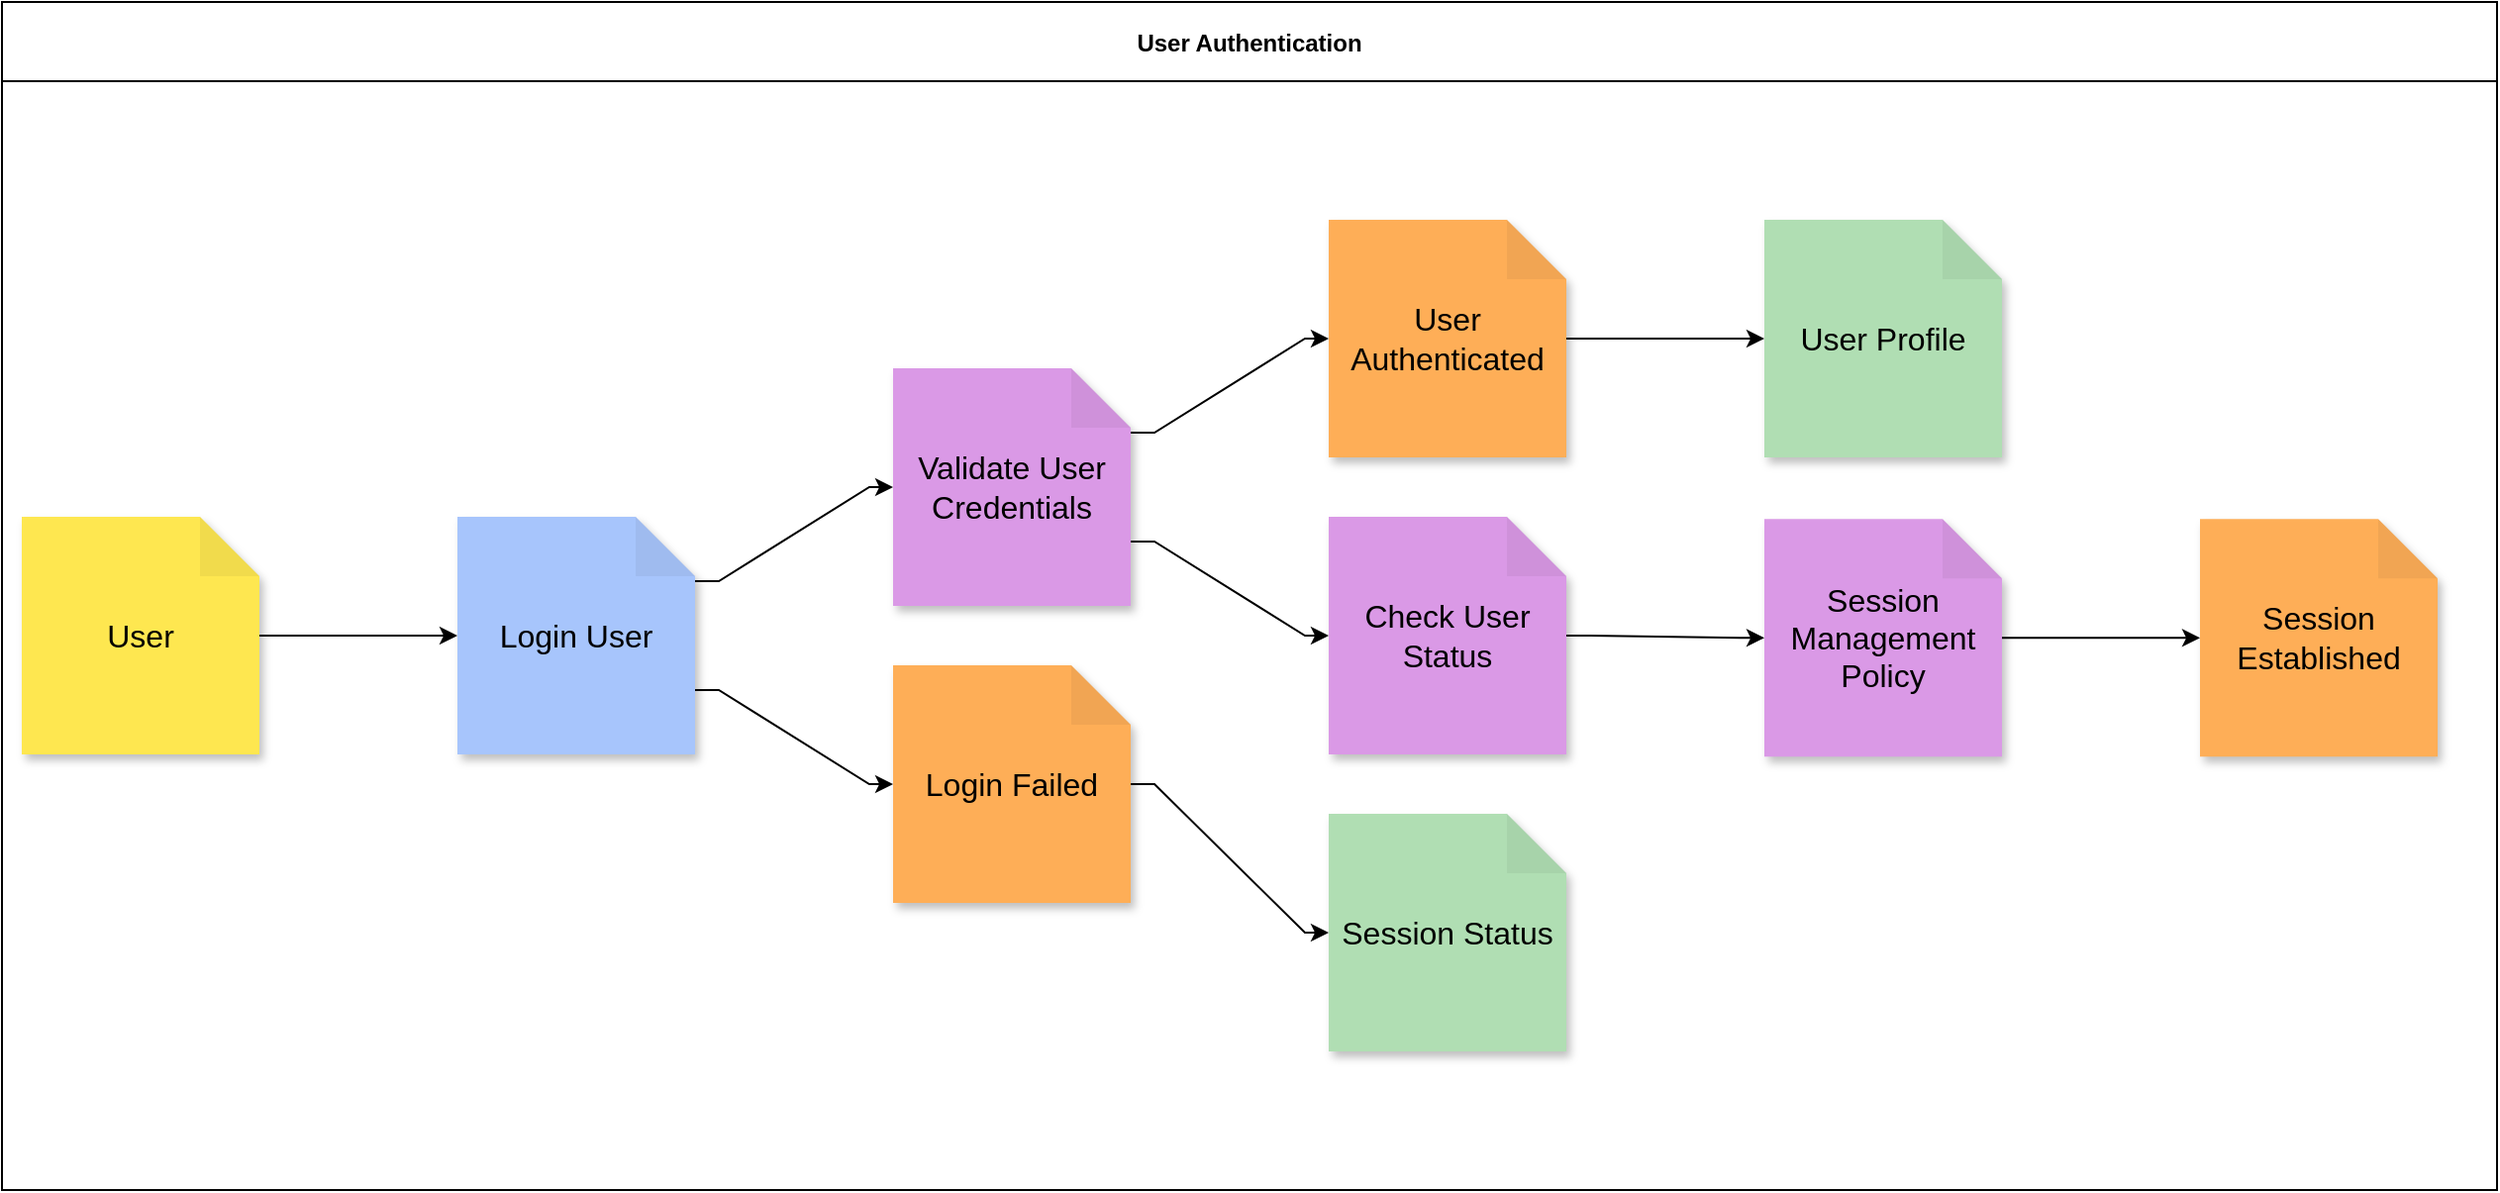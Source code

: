 <mxfile>
    <diagram id="1JSWYsAmNL8oz8xb30uA" name="Page-1">
        <mxGraphModel dx="2205" dy="960" grid="1" gridSize="10" guides="1" tooltips="1" connect="1" arrows="1" fold="1" page="1" pageScale="1" pageWidth="850" pageHeight="1100" math="0" shadow="0">
            <root>
                <mxCell id="0"/>
                <mxCell id="1" parent="0"/>
                <mxCell id="2" value="User Authentication" style="swimlane;horizontal=1;startSize=40;resize=1;showLine=1;strokeColor=#000000;fillColor=#ffffff;" parent="1" vertex="1">
                    <mxGeometry width="1260" height="600" as="geometry"/>
                </mxCell>
                <mxCell id="3" value="User" style="shape=note;whiteSpace=wrap;html=1;backgroundOutline=1;darkOpacity=0.05;fillColor=#fee750;strokeColor=none;fontSize=16;fontStyle=0;rotation=0;shadow=1;" parent="2" vertex="1">
                    <mxGeometry x="10" y="260" width="120" height="120" as="geometry"/>
                </mxCell>
                <mxCell id="4" value="Login User" style="shape=note;whiteSpace=wrap;html=1;backgroundOutline=1;darkOpacity=0.05;fillColor=#a7c5fc;strokeColor=none;fontSize=16;fontStyle=0;rotation=0;shadow=1;" parent="2" vertex="1">
                    <mxGeometry x="230" y="260" width="120" height="120" as="geometry"/>
                </mxCell>
                <mxCell id="5" value="Validate User Credentials" style="shape=note;whiteSpace=wrap;html=1;backgroundOutline=1;darkOpacity=0.05;fillColor=#da99e6;strokeColor=none;fontSize=16;fontStyle=0;rotation=0;shadow=1;" parent="2" vertex="1">
                    <mxGeometry x="450" y="185" width="120" height="120" as="geometry"/>
                </mxCell>
                <mxCell id="6" value="User Authenticated" style="shape=note;whiteSpace=wrap;html=1;backgroundOutline=1;darkOpacity=0.05;fillColor=#feae57;strokeColor=none;fontSize=16;fontStyle=0;rotation=0;shadow=1;" parent="2" vertex="1">
                    <mxGeometry x="670" y="110" width="120" height="120" as="geometry"/>
                </mxCell>
                <mxCell id="7" value="Login Failed" style="shape=note;whiteSpace=wrap;html=1;backgroundOutline=1;darkOpacity=0.05;fillColor=#feae57;strokeColor=none;fontSize=16;fontStyle=0;rotation=0;shadow=1;" parent="2" vertex="1">
                    <mxGeometry x="450" y="335" width="120" height="120" as="geometry"/>
                </mxCell>
                <mxCell id="8" value="Check User Status" style="shape=note;whiteSpace=wrap;html=1;backgroundOutline=1;darkOpacity=0.05;fillColor=#da99e6;strokeColor=none;fontSize=16;fontStyle=0;rotation=0;shadow=1;" parent="2" vertex="1">
                    <mxGeometry x="670" y="260" width="120" height="120" as="geometry"/>
                </mxCell>
                <mxCell id="9" value="Session Management Policy" style="shape=note;whiteSpace=wrap;html=1;backgroundOutline=1;darkOpacity=0.05;fillColor=#da99e6;strokeColor=none;fontSize=16;fontStyle=0;rotation=0;shadow=1;" parent="2" vertex="1">
                    <mxGeometry x="890" y="261.172" width="120" height="120" as="geometry"/>
                </mxCell>
                <mxCell id="10" value="Session Established" style="shape=note;whiteSpace=wrap;html=1;backgroundOutline=1;darkOpacity=0.05;fillColor=#feae57;strokeColor=none;fontSize=16;fontStyle=0;rotation=0;shadow=1;" parent="2" vertex="1">
                    <mxGeometry x="1110" y="261.172" width="120" height="120" as="geometry"/>
                </mxCell>
                <mxCell id="11" value="User Profile" style="shape=note;whiteSpace=wrap;html=1;backgroundOutline=1;darkOpacity=0.05;fillColor=#b0deb3;strokeColor=none;fontSize=16;fontStyle=0;rotation=0;shadow=1;" parent="2" vertex="1">
                    <mxGeometry x="890" y="110" width="120" height="120" as="geometry"/>
                </mxCell>
                <mxCell id="12" value="Session Status" style="shape=note;whiteSpace=wrap;html=1;backgroundOutline=1;darkOpacity=0.05;fillColor=#b0deb3;strokeColor=none;fontSize=16;fontStyle=0;rotation=0;shadow=1;" parent="2" vertex="1">
                    <mxGeometry x="670" y="410" width="120" height="120" as="geometry"/>
                </mxCell>
                <mxCell id="13" style="edgeStyle=orthogonalEdgeStyle;rounded=0;orthogonalLoop=1;jettySize=auto;html=1;noEdgeStyle=1;orthogonal=1;" parent="2" source="3" target="4" edge="1">
                    <mxGeometry relative="1" as="geometry">
                        <Array as="points">
                            <mxPoint x="142" y="320"/>
                            <mxPoint x="218" y="320"/>
                        </Array>
                    </mxGeometry>
                </mxCell>
                <mxCell id="14" style="edgeStyle=orthogonalEdgeStyle;rounded=0;orthogonalLoop=1;jettySize=auto;html=1;noEdgeStyle=1;orthogonal=1;" parent="2" source="4" target="5" edge="1">
                    <mxGeometry relative="1" as="geometry">
                        <Array as="points">
                            <mxPoint x="362" y="292.5"/>
                            <mxPoint x="438" y="245"/>
                        </Array>
                    </mxGeometry>
                </mxCell>
                <mxCell id="15" style="edgeStyle=orthogonalEdgeStyle;rounded=0;orthogonalLoop=1;jettySize=auto;html=1;noEdgeStyle=1;orthogonal=1;" parent="2" source="5" target="6" edge="1">
                    <mxGeometry relative="1" as="geometry">
                        <Array as="points">
                            <mxPoint x="582" y="217.5"/>
                            <mxPoint x="658" y="170"/>
                        </Array>
                    </mxGeometry>
                </mxCell>
                <mxCell id="16" style="edgeStyle=orthogonalEdgeStyle;rounded=0;orthogonalLoop=1;jettySize=auto;html=1;noEdgeStyle=1;orthogonal=1;" parent="2" source="4" target="7" edge="1">
                    <mxGeometry relative="1" as="geometry">
                        <Array as="points">
                            <mxPoint x="362" y="347.5"/>
                            <mxPoint x="438" y="395"/>
                        </Array>
                    </mxGeometry>
                </mxCell>
                <mxCell id="17" style="edgeStyle=orthogonalEdgeStyle;rounded=0;orthogonalLoop=1;jettySize=auto;html=1;noEdgeStyle=1;orthogonal=1;" parent="2" source="5" target="8" edge="1">
                    <mxGeometry relative="1" as="geometry">
                        <Array as="points">
                            <mxPoint x="582" y="272.5"/>
                            <mxPoint x="658" y="320"/>
                        </Array>
                    </mxGeometry>
                </mxCell>
                <mxCell id="18" style="edgeStyle=orthogonalEdgeStyle;rounded=0;orthogonalLoop=1;jettySize=auto;html=1;noEdgeStyle=1;orthogonal=1;" parent="2" source="8" target="9" edge="1">
                    <mxGeometry relative="1" as="geometry">
                        <Array as="points">
                            <mxPoint x="802" y="320"/>
                            <mxPoint x="878" y="321.172"/>
                        </Array>
                    </mxGeometry>
                </mxCell>
                <mxCell id="19" style="edgeStyle=orthogonalEdgeStyle;rounded=0;orthogonalLoop=1;jettySize=auto;html=1;noEdgeStyle=1;orthogonal=1;" parent="2" source="9" target="10" edge="1">
                    <mxGeometry relative="1" as="geometry">
                        <Array as="points">
                            <mxPoint x="1022" y="321.172"/>
                            <mxPoint x="1098" y="321.172"/>
                        </Array>
                    </mxGeometry>
                </mxCell>
                <mxCell id="20" style="edgeStyle=orthogonalEdgeStyle;rounded=0;orthogonalLoop=1;jettySize=auto;html=1;noEdgeStyle=1;orthogonal=1;" parent="2" source="6" target="11" edge="1">
                    <mxGeometry relative="1" as="geometry">
                        <Array as="points">
                            <mxPoint x="802" y="170"/>
                            <mxPoint x="878" y="170"/>
                        </Array>
                    </mxGeometry>
                </mxCell>
                <mxCell id="21" style="edgeStyle=orthogonalEdgeStyle;rounded=0;orthogonalLoop=1;jettySize=auto;html=1;noEdgeStyle=1;orthogonal=1;" parent="2" source="7" target="12" edge="1">
                    <mxGeometry relative="1" as="geometry">
                        <Array as="points">
                            <mxPoint x="582" y="395"/>
                            <mxPoint x="658" y="470"/>
                        </Array>
                    </mxGeometry>
                </mxCell>
            </root>
        </mxGraphModel>
    </diagram>
</mxfile>